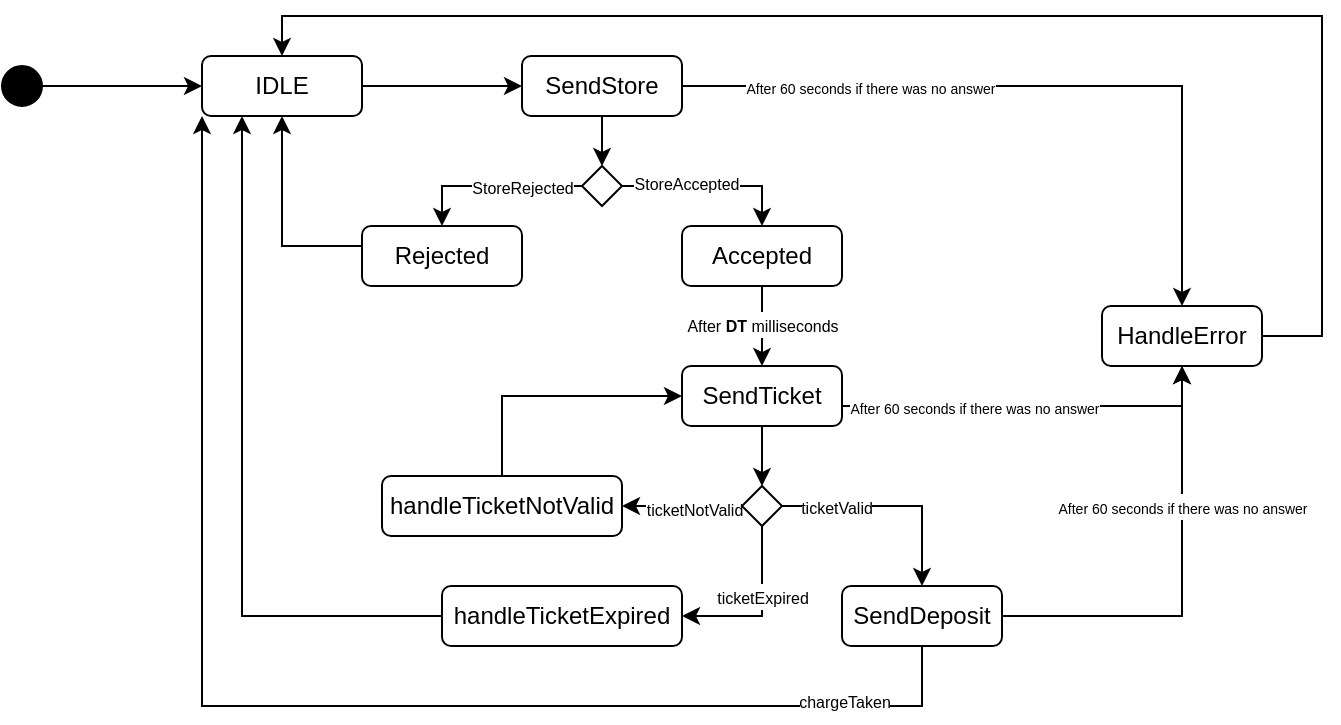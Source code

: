 <mxfile version="21.7.2" type="github">
  <diagram name="Page-1" id="sKxwIcgGZoeTF_EywECW">
    <mxGraphModel dx="658" dy="446" grid="1" gridSize="10" guides="1" tooltips="1" connect="1" arrows="1" fold="1" page="1" pageScale="1" pageWidth="850" pageHeight="1100" math="0" shadow="0">
      <root>
        <mxCell id="0" />
        <mxCell id="1" parent="0" />
        <mxCell id="oqTFkCxVo-Yx_gstU844-12" style="edgeStyle=orthogonalEdgeStyle;rounded=0;orthogonalLoop=1;jettySize=auto;html=1;entryX=0;entryY=0.5;entryDx=0;entryDy=0;" parent="1" source="oqTFkCxVo-Yx_gstU844-2" target="oqTFkCxVo-Yx_gstU844-3" edge="1">
          <mxGeometry relative="1" as="geometry" />
        </mxCell>
        <mxCell id="oqTFkCxVo-Yx_gstU844-2" value="" style="ellipse;whiteSpace=wrap;html=1;aspect=fixed;fillColor=#000000;" parent="1" vertex="1">
          <mxGeometry x="20" y="180" width="20" height="20" as="geometry" />
        </mxCell>
        <mxCell id="oqTFkCxVo-Yx_gstU844-13" style="edgeStyle=orthogonalEdgeStyle;rounded=0;orthogonalLoop=1;jettySize=auto;html=1;" parent="1" source="oqTFkCxVo-Yx_gstU844-3" target="oqTFkCxVo-Yx_gstU844-4" edge="1">
          <mxGeometry relative="1" as="geometry" />
        </mxCell>
        <mxCell id="oqTFkCxVo-Yx_gstU844-3" value="IDLE" style="rounded=1;whiteSpace=wrap;html=1;" parent="1" vertex="1">
          <mxGeometry x="120" y="175" width="80" height="30" as="geometry" />
        </mxCell>
        <mxCell id="oqTFkCxVo-Yx_gstU844-14" style="edgeStyle=orthogonalEdgeStyle;rounded=0;orthogonalLoop=1;jettySize=auto;html=1;exitX=0.5;exitY=1;exitDx=0;exitDy=0;entryX=0.5;entryY=0;entryDx=0;entryDy=0;" parent="1" source="oqTFkCxVo-Yx_gstU844-4" target="oqTFkCxVo-Yx_gstU844-7" edge="1">
          <mxGeometry relative="1" as="geometry" />
        </mxCell>
        <mxCell id="oqTFkCxVo-Yx_gstU844-32" style="edgeStyle=orthogonalEdgeStyle;rounded=0;orthogonalLoop=1;jettySize=auto;html=1;" parent="1" source="oqTFkCxVo-Yx_gstU844-4" target="oqTFkCxVo-Yx_gstU844-31" edge="1">
          <mxGeometry relative="1" as="geometry" />
        </mxCell>
        <mxCell id="oqTFkCxVo-Yx_gstU844-36" value="&lt;font style=&quot;font-size: 7px;&quot;&gt;After 60 seconds if there was no answer&lt;/font&gt;" style="edgeLabel;html=1;align=center;verticalAlign=middle;resizable=0;points=[];" parent="oqTFkCxVo-Yx_gstU844-32" vertex="1" connectable="0">
          <mxGeometry x="-0.477" relative="1" as="geometry">
            <mxPoint as="offset" />
          </mxGeometry>
        </mxCell>
        <mxCell id="oqTFkCxVo-Yx_gstU844-4" value="SendStore" style="rounded=1;whiteSpace=wrap;html=1;" parent="1" vertex="1">
          <mxGeometry x="280" y="175" width="80" height="30" as="geometry" />
        </mxCell>
        <mxCell id="oqTFkCxVo-Yx_gstU844-23" style="edgeStyle=orthogonalEdgeStyle;rounded=0;orthogonalLoop=1;jettySize=auto;html=1;entryX=0.5;entryY=1;entryDx=0;entryDy=0;" parent="1" source="oqTFkCxVo-Yx_gstU844-5" target="oqTFkCxVo-Yx_gstU844-3" edge="1">
          <mxGeometry relative="1" as="geometry">
            <Array as="points">
              <mxPoint x="160" y="270" />
            </Array>
          </mxGeometry>
        </mxCell>
        <mxCell id="oqTFkCxVo-Yx_gstU844-5" value="Rejected" style="rounded=1;whiteSpace=wrap;html=1;" parent="1" vertex="1">
          <mxGeometry x="200" y="260" width="80" height="30" as="geometry" />
        </mxCell>
        <mxCell id="oqTFkCxVo-Yx_gstU844-17" style="edgeStyle=orthogonalEdgeStyle;rounded=0;orthogonalLoop=1;jettySize=auto;html=1;entryX=0.5;entryY=0;entryDx=0;entryDy=0;" parent="1" source="oqTFkCxVo-Yx_gstU844-6" target="oqTFkCxVo-Yx_gstU844-8" edge="1">
          <mxGeometry relative="1" as="geometry" />
        </mxCell>
        <mxCell id="oqTFkCxVo-Yx_gstU844-30" value="&lt;font style=&quot;font-size: 8px;&quot;&gt;After &lt;b&gt;DT &lt;/b&gt;milliseconds&lt;/font&gt;" style="edgeLabel;html=1;align=center;verticalAlign=middle;resizable=0;points=[];" parent="oqTFkCxVo-Yx_gstU844-17" vertex="1" connectable="0">
          <mxGeometry x="-0.064" relative="1" as="geometry">
            <mxPoint as="offset" />
          </mxGeometry>
        </mxCell>
        <mxCell id="oqTFkCxVo-Yx_gstU844-6" value="Accepted" style="rounded=1;whiteSpace=wrap;html=1;" parent="1" vertex="1">
          <mxGeometry x="360" y="260" width="80" height="30" as="geometry" />
        </mxCell>
        <mxCell id="oqTFkCxVo-Yx_gstU844-15" style="edgeStyle=orthogonalEdgeStyle;rounded=0;orthogonalLoop=1;jettySize=auto;html=1;exitX=1;exitY=0.5;exitDx=0;exitDy=0;entryX=0.5;entryY=0;entryDx=0;entryDy=0;" parent="1" source="oqTFkCxVo-Yx_gstU844-7" target="oqTFkCxVo-Yx_gstU844-6" edge="1">
          <mxGeometry relative="1" as="geometry" />
        </mxCell>
        <mxCell id="oqTFkCxVo-Yx_gstU844-27" value="&lt;font style=&quot;font-size: 8px;&quot;&gt;StoreAccepted&lt;/font&gt;" style="edgeLabel;html=1;align=center;verticalAlign=middle;resizable=0;points=[];" parent="oqTFkCxVo-Yx_gstU844-15" vertex="1" connectable="0">
          <mxGeometry x="-0.298" y="2" relative="1" as="geometry">
            <mxPoint as="offset" />
          </mxGeometry>
        </mxCell>
        <mxCell id="oqTFkCxVo-Yx_gstU844-19" style="edgeStyle=orthogonalEdgeStyle;rounded=0;orthogonalLoop=1;jettySize=auto;html=1;entryX=0.5;entryY=0;entryDx=0;entryDy=0;" parent="1" source="oqTFkCxVo-Yx_gstU844-7" target="oqTFkCxVo-Yx_gstU844-5" edge="1">
          <mxGeometry relative="1" as="geometry" />
        </mxCell>
        <mxCell id="oqTFkCxVo-Yx_gstU844-26" value="&lt;font style=&quot;font-size: 8px;&quot;&gt;StoreRejected&lt;/font&gt;" style="edgeLabel;html=1;align=center;verticalAlign=middle;resizable=0;points=[];" parent="oqTFkCxVo-Yx_gstU844-19" vertex="1" connectable="0">
          <mxGeometry x="-0.317" relative="1" as="geometry">
            <mxPoint as="offset" />
          </mxGeometry>
        </mxCell>
        <mxCell id="oqTFkCxVo-Yx_gstU844-7" value="" style="rhombus;whiteSpace=wrap;html=1;" parent="1" vertex="1">
          <mxGeometry x="310" y="230" width="20" height="20" as="geometry" />
        </mxCell>
        <mxCell id="oqTFkCxVo-Yx_gstU844-18" style="edgeStyle=orthogonalEdgeStyle;rounded=0;orthogonalLoop=1;jettySize=auto;html=1;entryX=0.5;entryY=0;entryDx=0;entryDy=0;" parent="1" source="oqTFkCxVo-Yx_gstU844-8" target="oqTFkCxVo-Yx_gstU844-9" edge="1">
          <mxGeometry relative="1" as="geometry" />
        </mxCell>
        <mxCell id="oqTFkCxVo-Yx_gstU844-33" style="edgeStyle=orthogonalEdgeStyle;rounded=0;orthogonalLoop=1;jettySize=auto;html=1;exitX=1;exitY=0.5;exitDx=0;exitDy=0;entryX=0.5;entryY=1;entryDx=0;entryDy=0;" parent="1" source="oqTFkCxVo-Yx_gstU844-8" target="oqTFkCxVo-Yx_gstU844-31" edge="1">
          <mxGeometry relative="1" as="geometry">
            <Array as="points">
              <mxPoint x="440" y="350" />
              <mxPoint x="610" y="350" />
            </Array>
          </mxGeometry>
        </mxCell>
        <mxCell id="oqTFkCxVo-Yx_gstU844-37" value="&lt;font style=&quot;font-size: 7px;&quot;&gt;After 60 seconds if there was no answer&lt;/font&gt;" style="edgeLabel;html=1;align=center;verticalAlign=middle;resizable=0;points=[];" parent="oqTFkCxVo-Yx_gstU844-33" vertex="1" connectable="0">
          <mxGeometry x="-0.279" relative="1" as="geometry">
            <mxPoint as="offset" />
          </mxGeometry>
        </mxCell>
        <mxCell id="oqTFkCxVo-Yx_gstU844-8" value="SendTicket" style="rounded=1;whiteSpace=wrap;html=1;" parent="1" vertex="1">
          <mxGeometry x="360" y="330" width="80" height="30" as="geometry" />
        </mxCell>
        <mxCell id="oqTFkCxVo-Yx_gstU844-20" style="edgeStyle=orthogonalEdgeStyle;rounded=0;orthogonalLoop=1;jettySize=auto;html=1;exitX=1;exitY=0.5;exitDx=0;exitDy=0;entryX=0.5;entryY=0;entryDx=0;entryDy=0;" parent="1" source="oqTFkCxVo-Yx_gstU844-9" target="oqTFkCxVo-Yx_gstU844-11" edge="1">
          <mxGeometry relative="1" as="geometry" />
        </mxCell>
        <mxCell id="oqTFkCxVo-Yx_gstU844-29" value="&lt;font style=&quot;font-size: 8px;&quot;&gt;ticketValid&lt;/font&gt;" style="edgeLabel;html=1;align=center;verticalAlign=middle;resizable=0;points=[];" parent="oqTFkCxVo-Yx_gstU844-20" vertex="1" connectable="0">
          <mxGeometry x="-0.509" relative="1" as="geometry">
            <mxPoint as="offset" />
          </mxGeometry>
        </mxCell>
        <mxCell id="iHEPiBtF35eHbR838I5m-3" style="edgeStyle=orthogonalEdgeStyle;rounded=0;orthogonalLoop=1;jettySize=auto;html=1;entryX=1;entryY=0.5;entryDx=0;entryDy=0;exitX=0.5;exitY=1;exitDx=0;exitDy=0;" edge="1" parent="1" source="oqTFkCxVo-Yx_gstU844-9" target="oqTFkCxVo-Yx_gstU844-10">
          <mxGeometry relative="1" as="geometry" />
        </mxCell>
        <mxCell id="iHEPiBtF35eHbR838I5m-4" value="&lt;font style=&quot;font-size: 8px;&quot;&gt;ticketExpired&lt;/font&gt;" style="edgeLabel;html=1;align=center;verticalAlign=middle;resizable=0;points=[];" vertex="1" connectable="0" parent="iHEPiBtF35eHbR838I5m-3">
          <mxGeometry x="-0.191" relative="1" as="geometry">
            <mxPoint as="offset" />
          </mxGeometry>
        </mxCell>
        <mxCell id="iHEPiBtF35eHbR838I5m-5" style="edgeStyle=orthogonalEdgeStyle;rounded=0;orthogonalLoop=1;jettySize=auto;html=1;exitX=0;exitY=0.5;exitDx=0;exitDy=0;entryX=1;entryY=0.5;entryDx=0;entryDy=0;" edge="1" parent="1" source="oqTFkCxVo-Yx_gstU844-9" target="iHEPiBtF35eHbR838I5m-1">
          <mxGeometry relative="1" as="geometry" />
        </mxCell>
        <mxCell id="iHEPiBtF35eHbR838I5m-6" value="&lt;font style=&quot;font-size: 8px;&quot;&gt;ticketNotValid&lt;/font&gt;" style="edgeLabel;html=1;align=center;verticalAlign=middle;resizable=0;points=[];" vertex="1" connectable="0" parent="iHEPiBtF35eHbR838I5m-5">
          <mxGeometry x="-0.191" y="1" relative="1" as="geometry">
            <mxPoint as="offset" />
          </mxGeometry>
        </mxCell>
        <mxCell id="oqTFkCxVo-Yx_gstU844-9" value="" style="rhombus;whiteSpace=wrap;html=1;" parent="1" vertex="1">
          <mxGeometry x="390" y="390" width="20" height="20" as="geometry" />
        </mxCell>
        <mxCell id="oqTFkCxVo-Yx_gstU844-24" style="edgeStyle=orthogonalEdgeStyle;rounded=0;orthogonalLoop=1;jettySize=auto;html=1;entryX=0.25;entryY=1;entryDx=0;entryDy=0;" parent="1" source="oqTFkCxVo-Yx_gstU844-10" target="oqTFkCxVo-Yx_gstU844-3" edge="1">
          <mxGeometry relative="1" as="geometry" />
        </mxCell>
        <mxCell id="oqTFkCxVo-Yx_gstU844-10" value="&lt;div&gt;handleTicketExpired&lt;/div&gt;" style="rounded=1;whiteSpace=wrap;html=1;" parent="1" vertex="1">
          <mxGeometry x="240" y="440" width="120" height="30" as="geometry" />
        </mxCell>
        <mxCell id="oqTFkCxVo-Yx_gstU844-25" style="edgeStyle=orthogonalEdgeStyle;rounded=0;orthogonalLoop=1;jettySize=auto;html=1;entryX=0;entryY=1;entryDx=0;entryDy=0;" parent="1" source="oqTFkCxVo-Yx_gstU844-11" target="oqTFkCxVo-Yx_gstU844-3" edge="1">
          <mxGeometry relative="1" as="geometry">
            <Array as="points">
              <mxPoint x="480" y="500" />
              <mxPoint x="120" y="500" />
            </Array>
          </mxGeometry>
        </mxCell>
        <mxCell id="oqTFkCxVo-Yx_gstU844-35" value="&lt;font style=&quot;font-size: 8px;&quot;&gt;chargeTaken&lt;/font&gt;" style="edgeLabel;html=1;align=center;verticalAlign=middle;resizable=0;points=[];" parent="oqTFkCxVo-Yx_gstU844-25" vertex="1" connectable="0">
          <mxGeometry x="-0.797" y="-3" relative="1" as="geometry">
            <mxPoint as="offset" />
          </mxGeometry>
        </mxCell>
        <mxCell id="oqTFkCxVo-Yx_gstU844-34" style="edgeStyle=orthogonalEdgeStyle;rounded=0;orthogonalLoop=1;jettySize=auto;html=1;entryX=0.5;entryY=1;entryDx=0;entryDy=0;" parent="1" source="oqTFkCxVo-Yx_gstU844-11" target="oqTFkCxVo-Yx_gstU844-31" edge="1">
          <mxGeometry relative="1" as="geometry">
            <mxPoint x="560" y="350" as="targetPoint" />
          </mxGeometry>
        </mxCell>
        <mxCell id="oqTFkCxVo-Yx_gstU844-38" value="&lt;font style=&quot;font-size: 7px;&quot;&gt;After 60 seconds if there was no answer&lt;/font&gt;" style="edgeLabel;html=1;align=center;verticalAlign=middle;resizable=0;points=[];" parent="oqTFkCxVo-Yx_gstU844-34" vertex="1" connectable="0">
          <mxGeometry x="-0.512" y="-2" relative="1" as="geometry">
            <mxPoint x="37" y="-57" as="offset" />
          </mxGeometry>
        </mxCell>
        <mxCell id="oqTFkCxVo-Yx_gstU844-11" value="SendDeposit" style="rounded=1;whiteSpace=wrap;html=1;" parent="1" vertex="1">
          <mxGeometry x="440" y="440" width="80" height="30" as="geometry" />
        </mxCell>
        <mxCell id="oqTFkCxVo-Yx_gstU844-39" style="edgeStyle=orthogonalEdgeStyle;rounded=0;orthogonalLoop=1;jettySize=auto;html=1;entryX=0.5;entryY=0;entryDx=0;entryDy=0;" parent="1" source="oqTFkCxVo-Yx_gstU844-31" target="oqTFkCxVo-Yx_gstU844-3" edge="1">
          <mxGeometry relative="1" as="geometry">
            <Array as="points">
              <mxPoint x="680" y="315" />
              <mxPoint x="680" y="155" />
              <mxPoint x="160" y="155" />
            </Array>
          </mxGeometry>
        </mxCell>
        <mxCell id="oqTFkCxVo-Yx_gstU844-31" value="&lt;div&gt;HandleError&lt;/div&gt;" style="rounded=1;whiteSpace=wrap;html=1;" parent="1" vertex="1">
          <mxGeometry x="570" y="300" width="80" height="30" as="geometry" />
        </mxCell>
        <mxCell id="iHEPiBtF35eHbR838I5m-7" style="edgeStyle=orthogonalEdgeStyle;rounded=0;orthogonalLoop=1;jettySize=auto;html=1;entryX=0;entryY=0.5;entryDx=0;entryDy=0;exitX=0.5;exitY=0;exitDx=0;exitDy=0;" edge="1" parent="1" source="iHEPiBtF35eHbR838I5m-1" target="oqTFkCxVo-Yx_gstU844-8">
          <mxGeometry relative="1" as="geometry" />
        </mxCell>
        <mxCell id="iHEPiBtF35eHbR838I5m-1" value="&lt;div&gt;handleTicketNotValid&lt;/div&gt;" style="rounded=1;whiteSpace=wrap;html=1;" vertex="1" parent="1">
          <mxGeometry x="210" y="385" width="120" height="30" as="geometry" />
        </mxCell>
      </root>
    </mxGraphModel>
  </diagram>
</mxfile>
